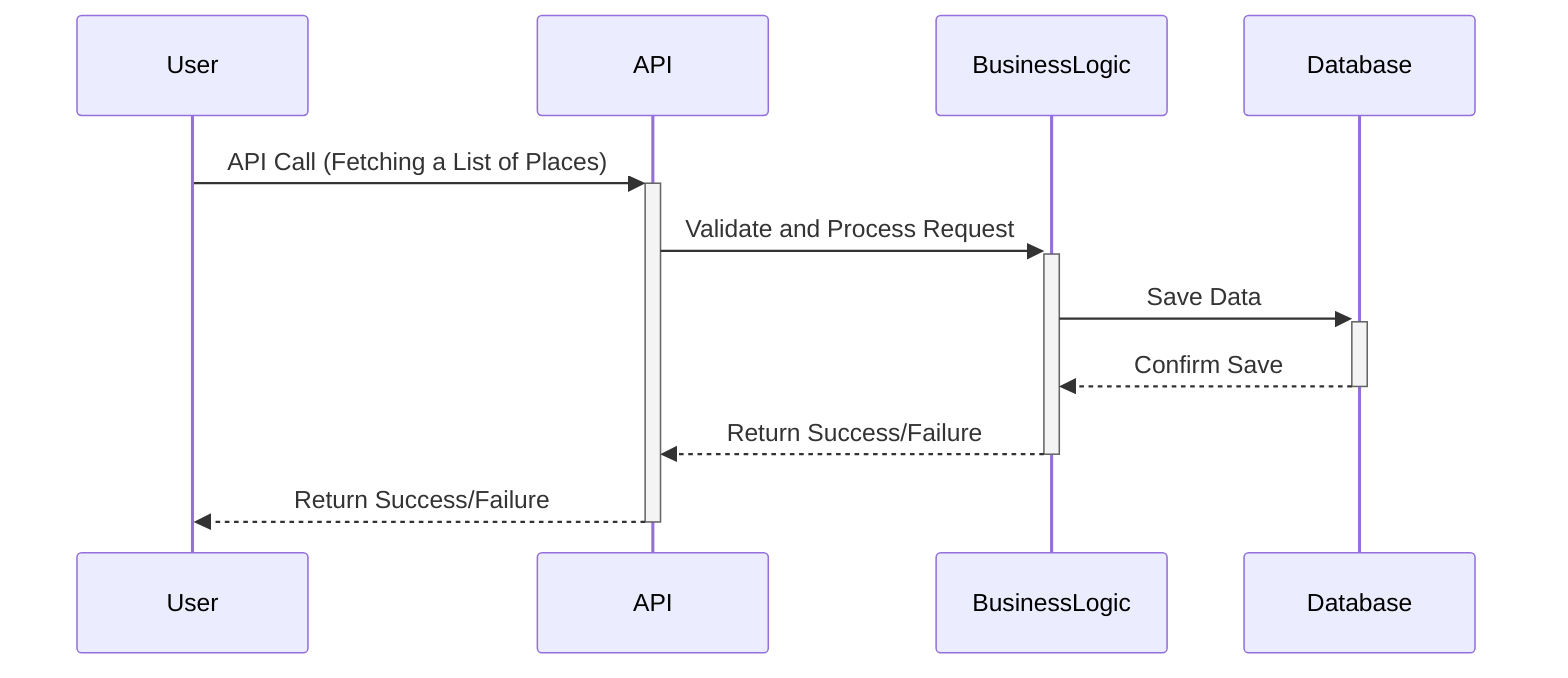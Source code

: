 ---
config:
  theme: default
---
sequenceDiagram
participant User
participant API
participant BusinessLogic
participant Database
User->>+API: API Call (Fetching a List of Places)
API->>+BusinessLogic: Validate and Process Request
BusinessLogic->>+Database: Save Data
Database-->>-BusinessLogic: Confirm Save
BusinessLogic-->>-API: Return Success/Failure
API-->>-User: Return Success/Failure